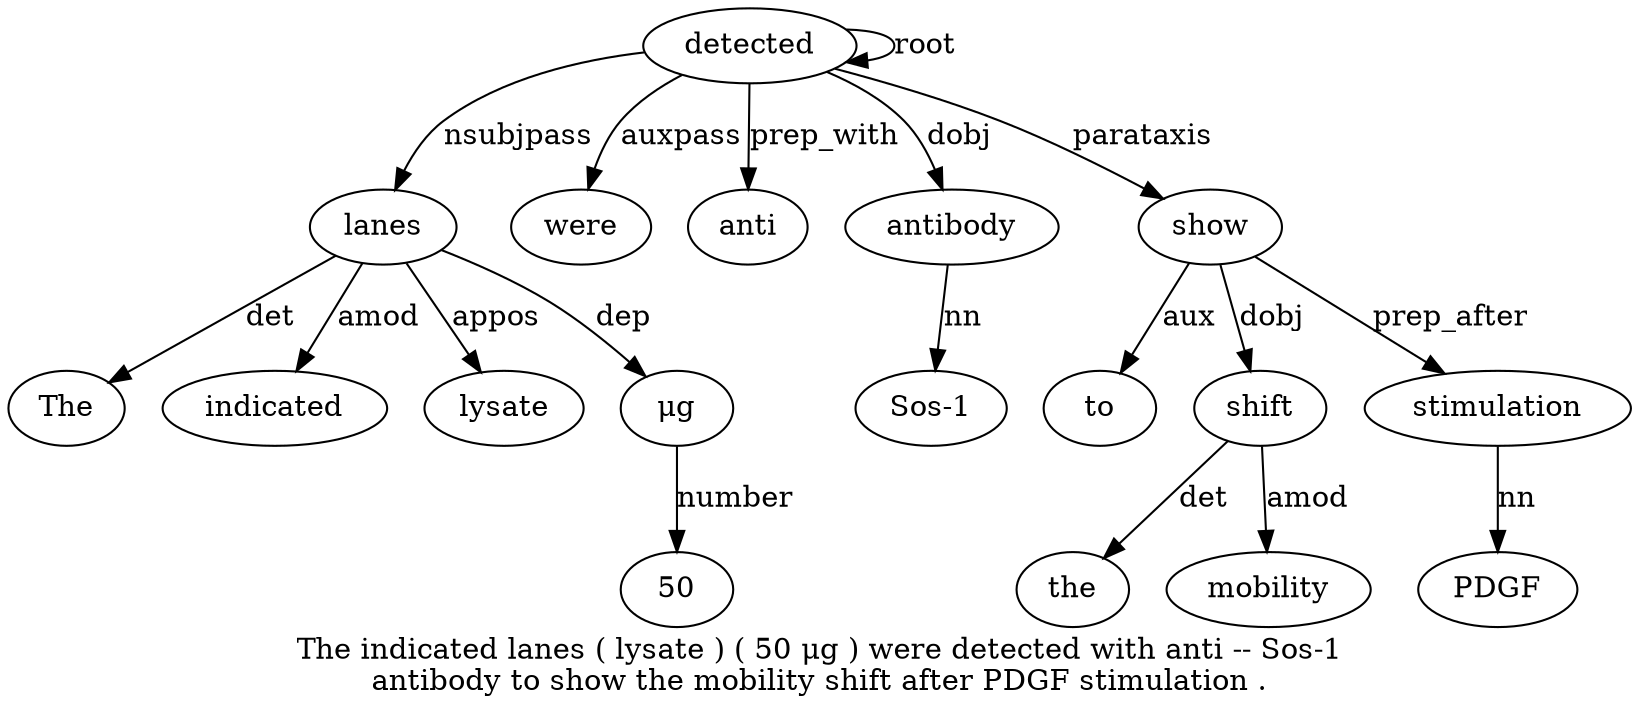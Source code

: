 digraph "The indicated lanes ( lysate ) ( 50 μg ) were detected with anti -- Sos-1 antibody to show the mobility shift after PDGF stimulation ." {
label="The indicated lanes ( lysate ) ( 50 μg ) were detected with anti -- Sos-1
antibody to show the mobility shift after PDGF stimulation .";
lanes3 [style=filled, fillcolor=white, label=lanes];
The1 [style=filled, fillcolor=white, label=The];
lanes3 -> The1  [label=det];
indicated2 [style=filled, fillcolor=white, label=indicated];
lanes3 -> indicated2  [label=amod];
detected12 [style=filled, fillcolor=white, label=detected];
detected12 -> lanes3  [label=nsubjpass];
lysate5 [style=filled, fillcolor=white, label=lysate];
lanes3 -> lysate5  [label=appos];
"μg9" [style=filled, fillcolor=white, label="μg"];
508 [style=filled, fillcolor=white, label=50];
"μg9" -> 508  [label=number];
lanes3 -> "μg9"  [label=dep];
were11 [style=filled, fillcolor=white, label=were];
detected12 -> were11  [label=auxpass];
detected12 -> detected12  [label=root];
anti14 [style=filled, fillcolor=white, label=anti];
detected12 -> anti14  [label=prep_with];
antibody17 [style=filled, fillcolor=white, label=antibody];
"Sos-16" [style=filled, fillcolor=white, label="Sos-1"];
antibody17 -> "Sos-16"  [label=nn];
detected12 -> antibody17  [label=dobj];
show19 [style=filled, fillcolor=white, label=show];
to18 [style=filled, fillcolor=white, label=to];
show19 -> to18  [label=aux];
detected12 -> show19  [label=parataxis];
shift22 [style=filled, fillcolor=white, label=shift];
the20 [style=filled, fillcolor=white, label=the];
shift22 -> the20  [label=det];
mobility21 [style=filled, fillcolor=white, label=mobility];
shift22 -> mobility21  [label=amod];
show19 -> shift22  [label=dobj];
stimulation25 [style=filled, fillcolor=white, label=stimulation];
PDGF24 [style=filled, fillcolor=white, label=PDGF];
stimulation25 -> PDGF24  [label=nn];
show19 -> stimulation25  [label=prep_after];
}
